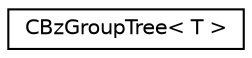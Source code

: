 digraph "类继承关系图"
{
  edge [fontname="Helvetica",fontsize="10",labelfontname="Helvetica",labelfontsize="10"];
  node [fontname="Helvetica",fontsize="10",shape=record];
  rankdir="LR";
  Node0 [label="CBzGroupTree\< T \>",height=0.2,width=0.4,color="black", fillcolor="white", style="filled",URL="$struct_c_bz_group_tree.html"];
}
